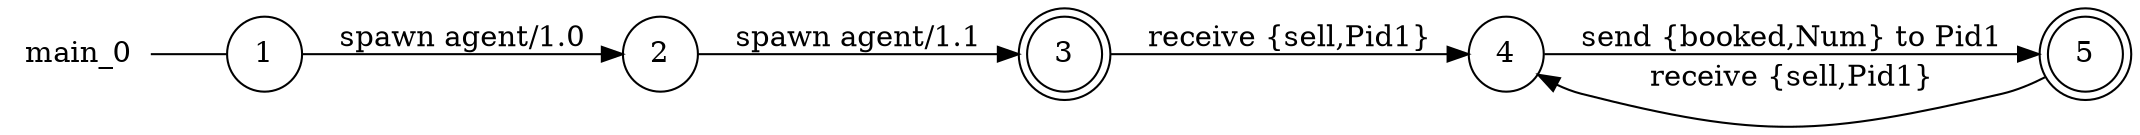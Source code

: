 digraph main_0 {
	rankdir="LR";
	n_0 [label="main_0", shape="plaintext"];
	n_1 [id="5", shape=circle, label="4"];
	n_2 [id="1", shape=circle, label="1"];
	n_0 -> n_2 [arrowhead=none];
	n_3 [id="2", shape=doublecircle, label="3"];
	n_4 [id="4", shape=doublecircle, label="5"];
	n_5 [id="3", shape=circle, label="2"];

	n_5 -> n_3 [id="[$e|2]", label="spawn agent/1.1"];
	n_1 -> n_4 [id="[$e|3]", label="send {booked,Num} to Pid1"];
	n_2 -> n_5 [id="[$e|1]", label="spawn agent/1.0"];
	n_3 -> n_1 [id="[$e|0]", label="receive {sell,Pid1}"];
	n_4 -> n_1 [id="[$e|4]", label="receive {sell,Pid1}"];
}
